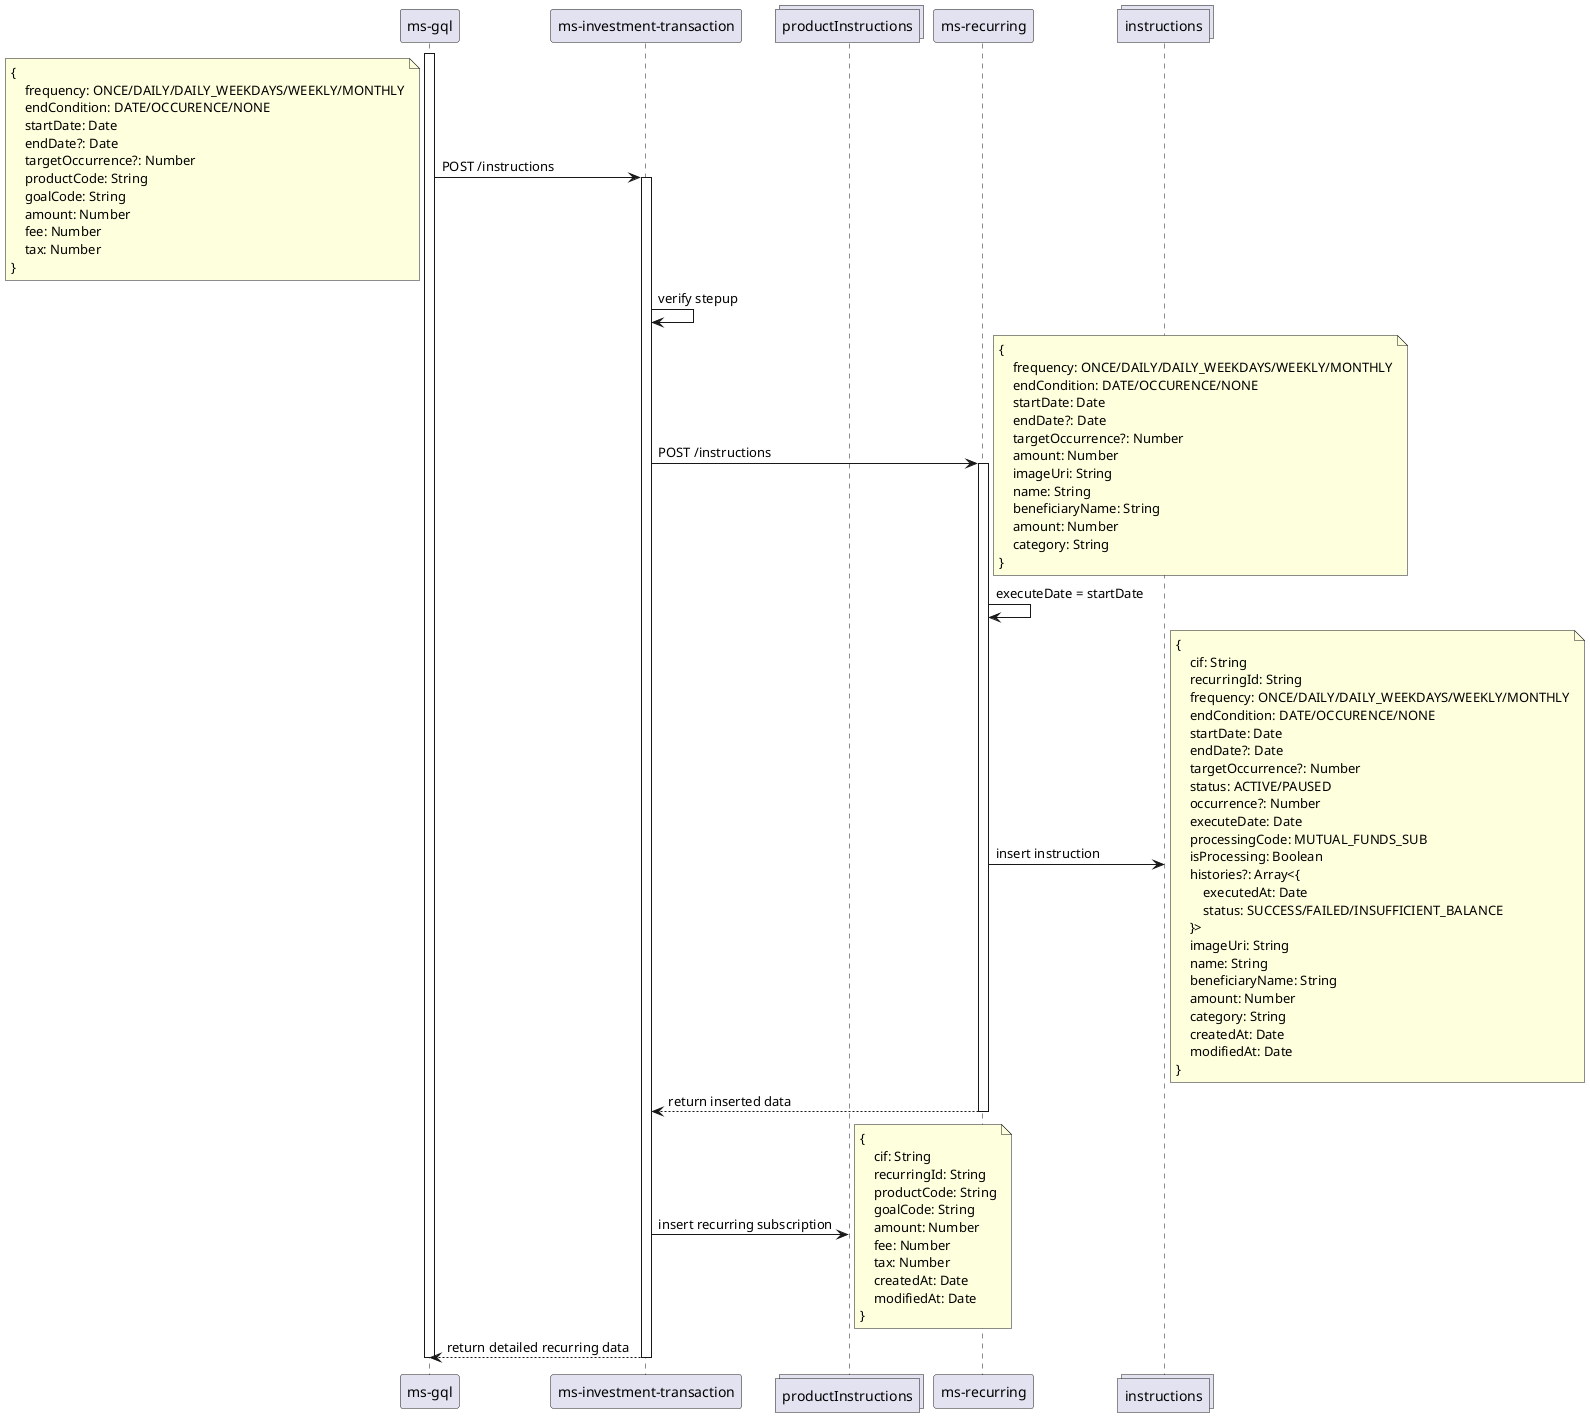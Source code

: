 @startuml mutual funds recurring

participant "ms-gql" as mg
participant "ms-investment-transaction" as mit
collections "productInstructions" as recSubs
participant "ms-recurring" as mr
collections "instructions" as recs

activate mg
mg -> mit: POST /instructions
note left
{ 
    frequency: ONCE/DAILY/DAILY_WEEKDAYS/WEEKLY/MONTHLY
    endCondition: DATE/OCCURENCE/NONE
    startDate: Date
    endDate?: Date
    targetOccurrence?: Number
    productCode: String
    goalCode: String
    amount: Number
    fee: Number
    tax: Number
}
end note
activate mit
mit -> mit: verify stepup
mit -> mr: POST /instructions
note right
{ 
    frequency: ONCE/DAILY/DAILY_WEEKDAYS/WEEKLY/MONTHLY
    endCondition: DATE/OCCURENCE/NONE
    startDate: Date
    endDate?: Date
    targetOccurrence?: Number
    amount: Number
    imageUri: String
    name: String
    beneficiaryName: String
    amount: Number
    category: String
}
end note
activate mr
mr -> mr: executeDate = startDate
mr -> recs: insert instruction
note right
{ 
    cif: String
    recurringId: String
    frequency: ONCE/DAILY/DAILY_WEEKDAYS/WEEKLY/MONTHLY
    endCondition: DATE/OCCURENCE/NONE
    startDate: Date
    endDate?: Date
    targetOccurrence?: Number
    status: ACTIVE/PAUSED
    occurrence?: Number
    executeDate: Date
    processingCode: MUTUAL_FUNDS_SUB
    isProcessing: Boolean
    histories?: Array<{
        executedAt: Date
        status: SUCCESS/FAILED/INSUFFICIENT_BALANCE
    }>
    imageUri: String
    name: String
    beneficiaryName: String
    amount: Number
    category: String
    createdAt: Date
    modifiedAt: Date
}
end note
mr --> mit: return inserted data
deactivate mr
mit-> recSubs: insert recurring subscription
note right
{ 
    cif: String
    recurringId: String
    productCode: String
    goalCode: String
    amount: Number
    fee: Number
    tax: Number
    createdAt: Date
    modifiedAt: Date
}
end note
mit --> mg: return detailed recurring data
deactivate mit
deactivate mg

@enduml